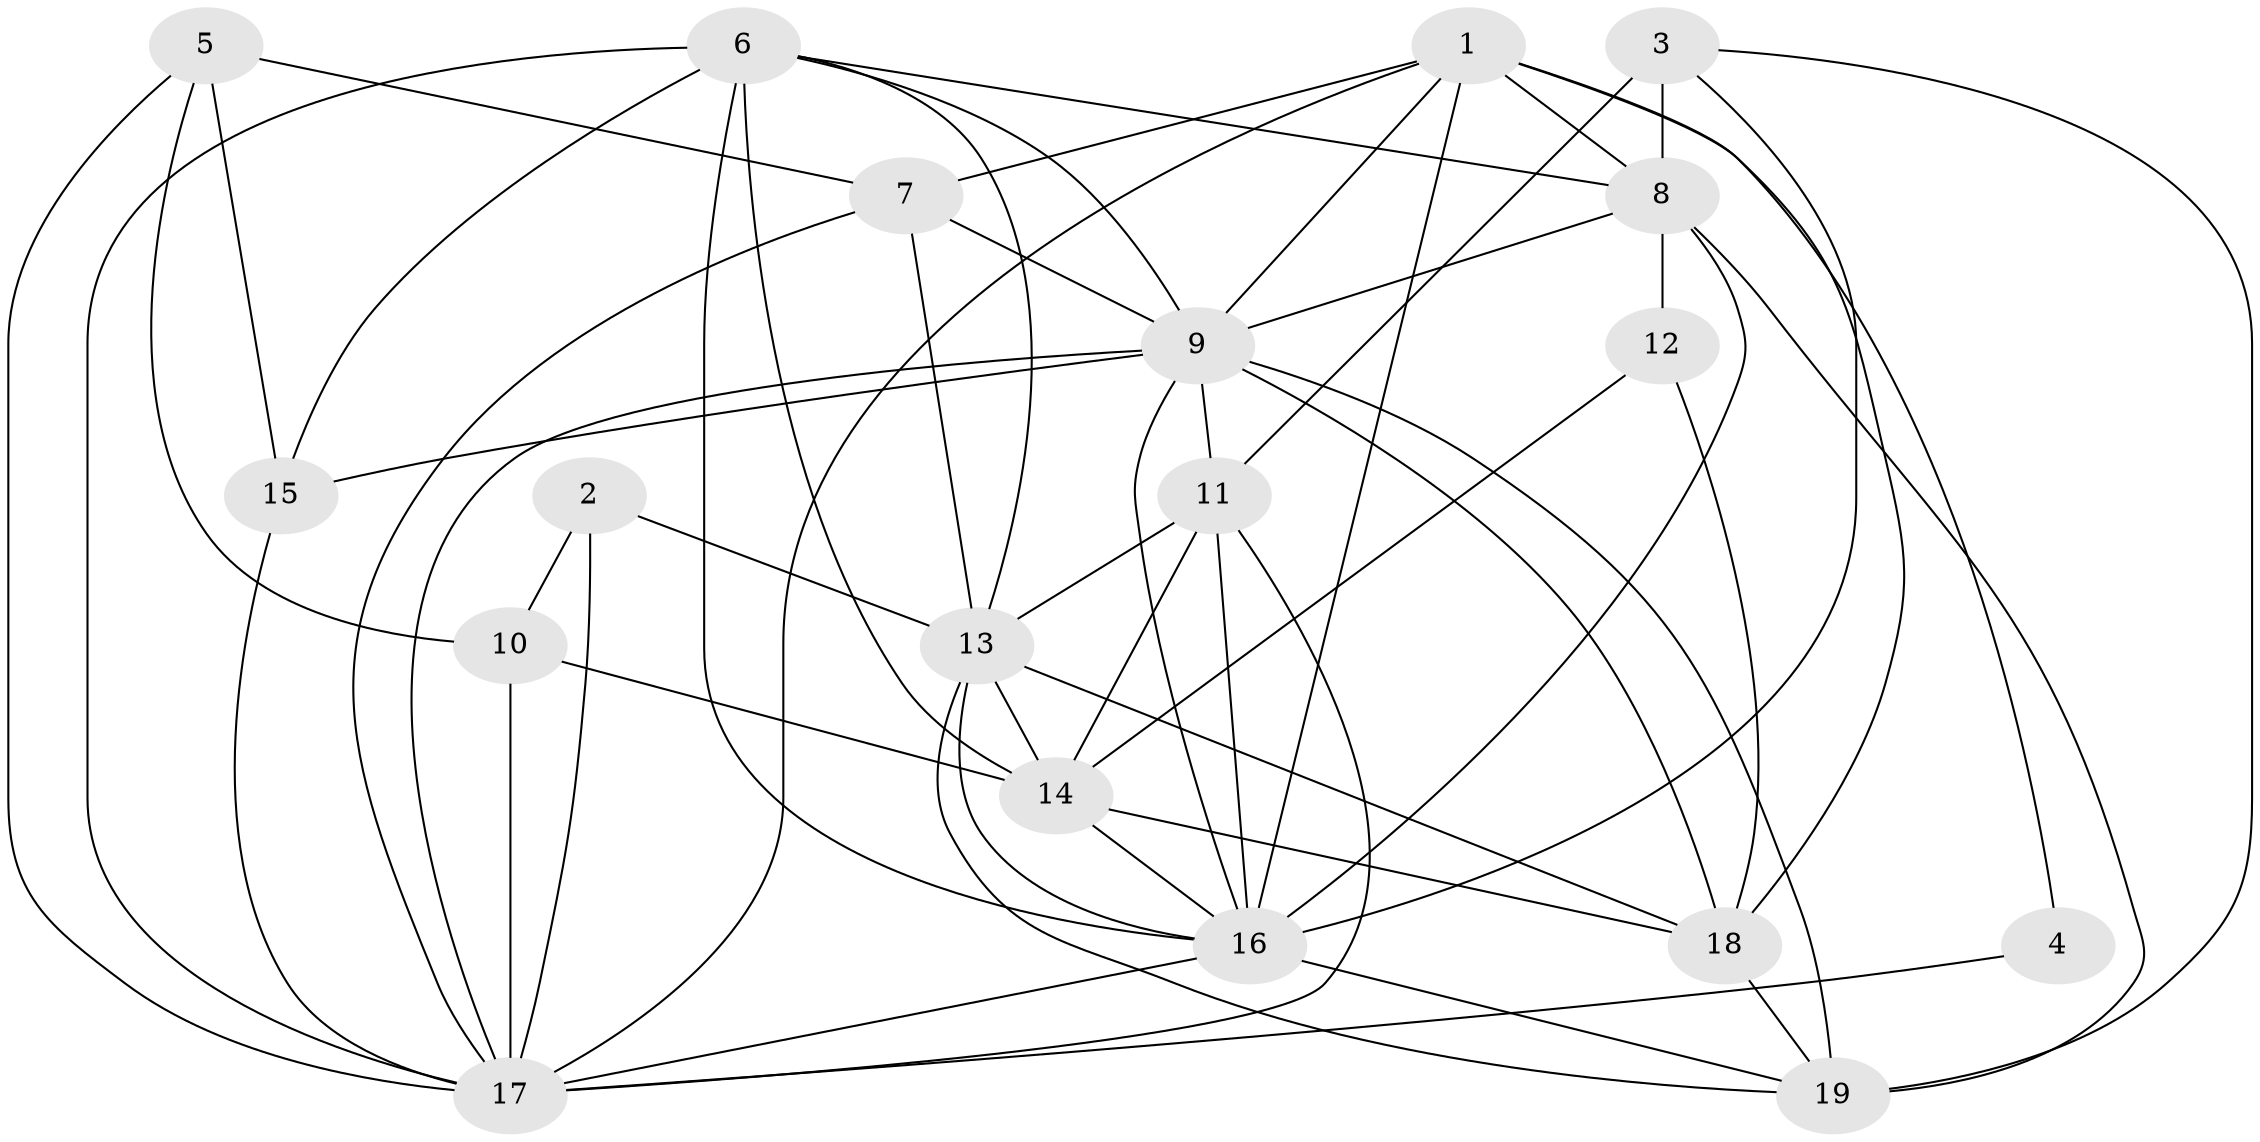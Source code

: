 // original degree distribution, {6: 0.0967741935483871, 3: 0.27419354838709675, 5: 0.20967741935483872, 4: 0.27419354838709675, 2: 0.11290322580645161, 7: 0.03225806451612903}
// Generated by graph-tools (version 1.1) at 2025/37/03/04/25 23:37:07]
// undirected, 19 vertices, 57 edges
graph export_dot {
  node [color=gray90,style=filled];
  1;
  2;
  3;
  4;
  5;
  6;
  7;
  8;
  9;
  10;
  11;
  12;
  13;
  14;
  15;
  16;
  17;
  18;
  19;
  1 -- 4 [weight=1.0];
  1 -- 7 [weight=1.0];
  1 -- 8 [weight=1.0];
  1 -- 9 [weight=1.0];
  1 -- 16 [weight=3.0];
  1 -- 17 [weight=1.0];
  1 -- 18 [weight=1.0];
  2 -- 10 [weight=1.0];
  2 -- 13 [weight=1.0];
  2 -- 17 [weight=2.0];
  3 -- 8 [weight=2.0];
  3 -- 11 [weight=1.0];
  3 -- 16 [weight=1.0];
  3 -- 19 [weight=1.0];
  4 -- 17 [weight=2.0];
  5 -- 7 [weight=1.0];
  5 -- 10 [weight=2.0];
  5 -- 15 [weight=2.0];
  5 -- 17 [weight=1.0];
  6 -- 8 [weight=1.0];
  6 -- 9 [weight=1.0];
  6 -- 13 [weight=1.0];
  6 -- 14 [weight=1.0];
  6 -- 15 [weight=1.0];
  6 -- 16 [weight=1.0];
  6 -- 17 [weight=2.0];
  7 -- 9 [weight=1.0];
  7 -- 13 [weight=2.0];
  7 -- 17 [weight=1.0];
  8 -- 9 [weight=1.0];
  8 -- 12 [weight=2.0];
  8 -- 16 [weight=1.0];
  8 -- 19 [weight=1.0];
  9 -- 11 [weight=2.0];
  9 -- 15 [weight=2.0];
  9 -- 16 [weight=1.0];
  9 -- 17 [weight=1.0];
  9 -- 18 [weight=1.0];
  9 -- 19 [weight=1.0];
  10 -- 14 [weight=3.0];
  10 -- 17 [weight=1.0];
  11 -- 13 [weight=1.0];
  11 -- 14 [weight=1.0];
  11 -- 16 [weight=1.0];
  11 -- 17 [weight=2.0];
  12 -- 14 [weight=1.0];
  12 -- 18 [weight=1.0];
  13 -- 14 [weight=1.0];
  13 -- 16 [weight=2.0];
  13 -- 18 [weight=1.0];
  13 -- 19 [weight=1.0];
  14 -- 16 [weight=1.0];
  14 -- 18 [weight=2.0];
  15 -- 17 [weight=3.0];
  16 -- 17 [weight=1.0];
  16 -- 19 [weight=1.0];
  18 -- 19 [weight=1.0];
}
